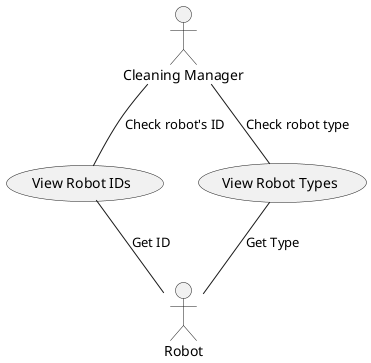 @startuml

actor "Cleaning Manager" as C
actor Robot as R

usecase Check_id as "View Robot IDs"
usecase Check_type as "View Robot Types"

C -- Check_id: "Check robot's ID"
C -- Check_type: "Check robot type"

Check_id -- R: "Get ID"
Check_type -- R: "Get Type"




@enduml
'As a customer, I want to be able to see the IDs and types of robots so that 
'I can know what robot is doing what task